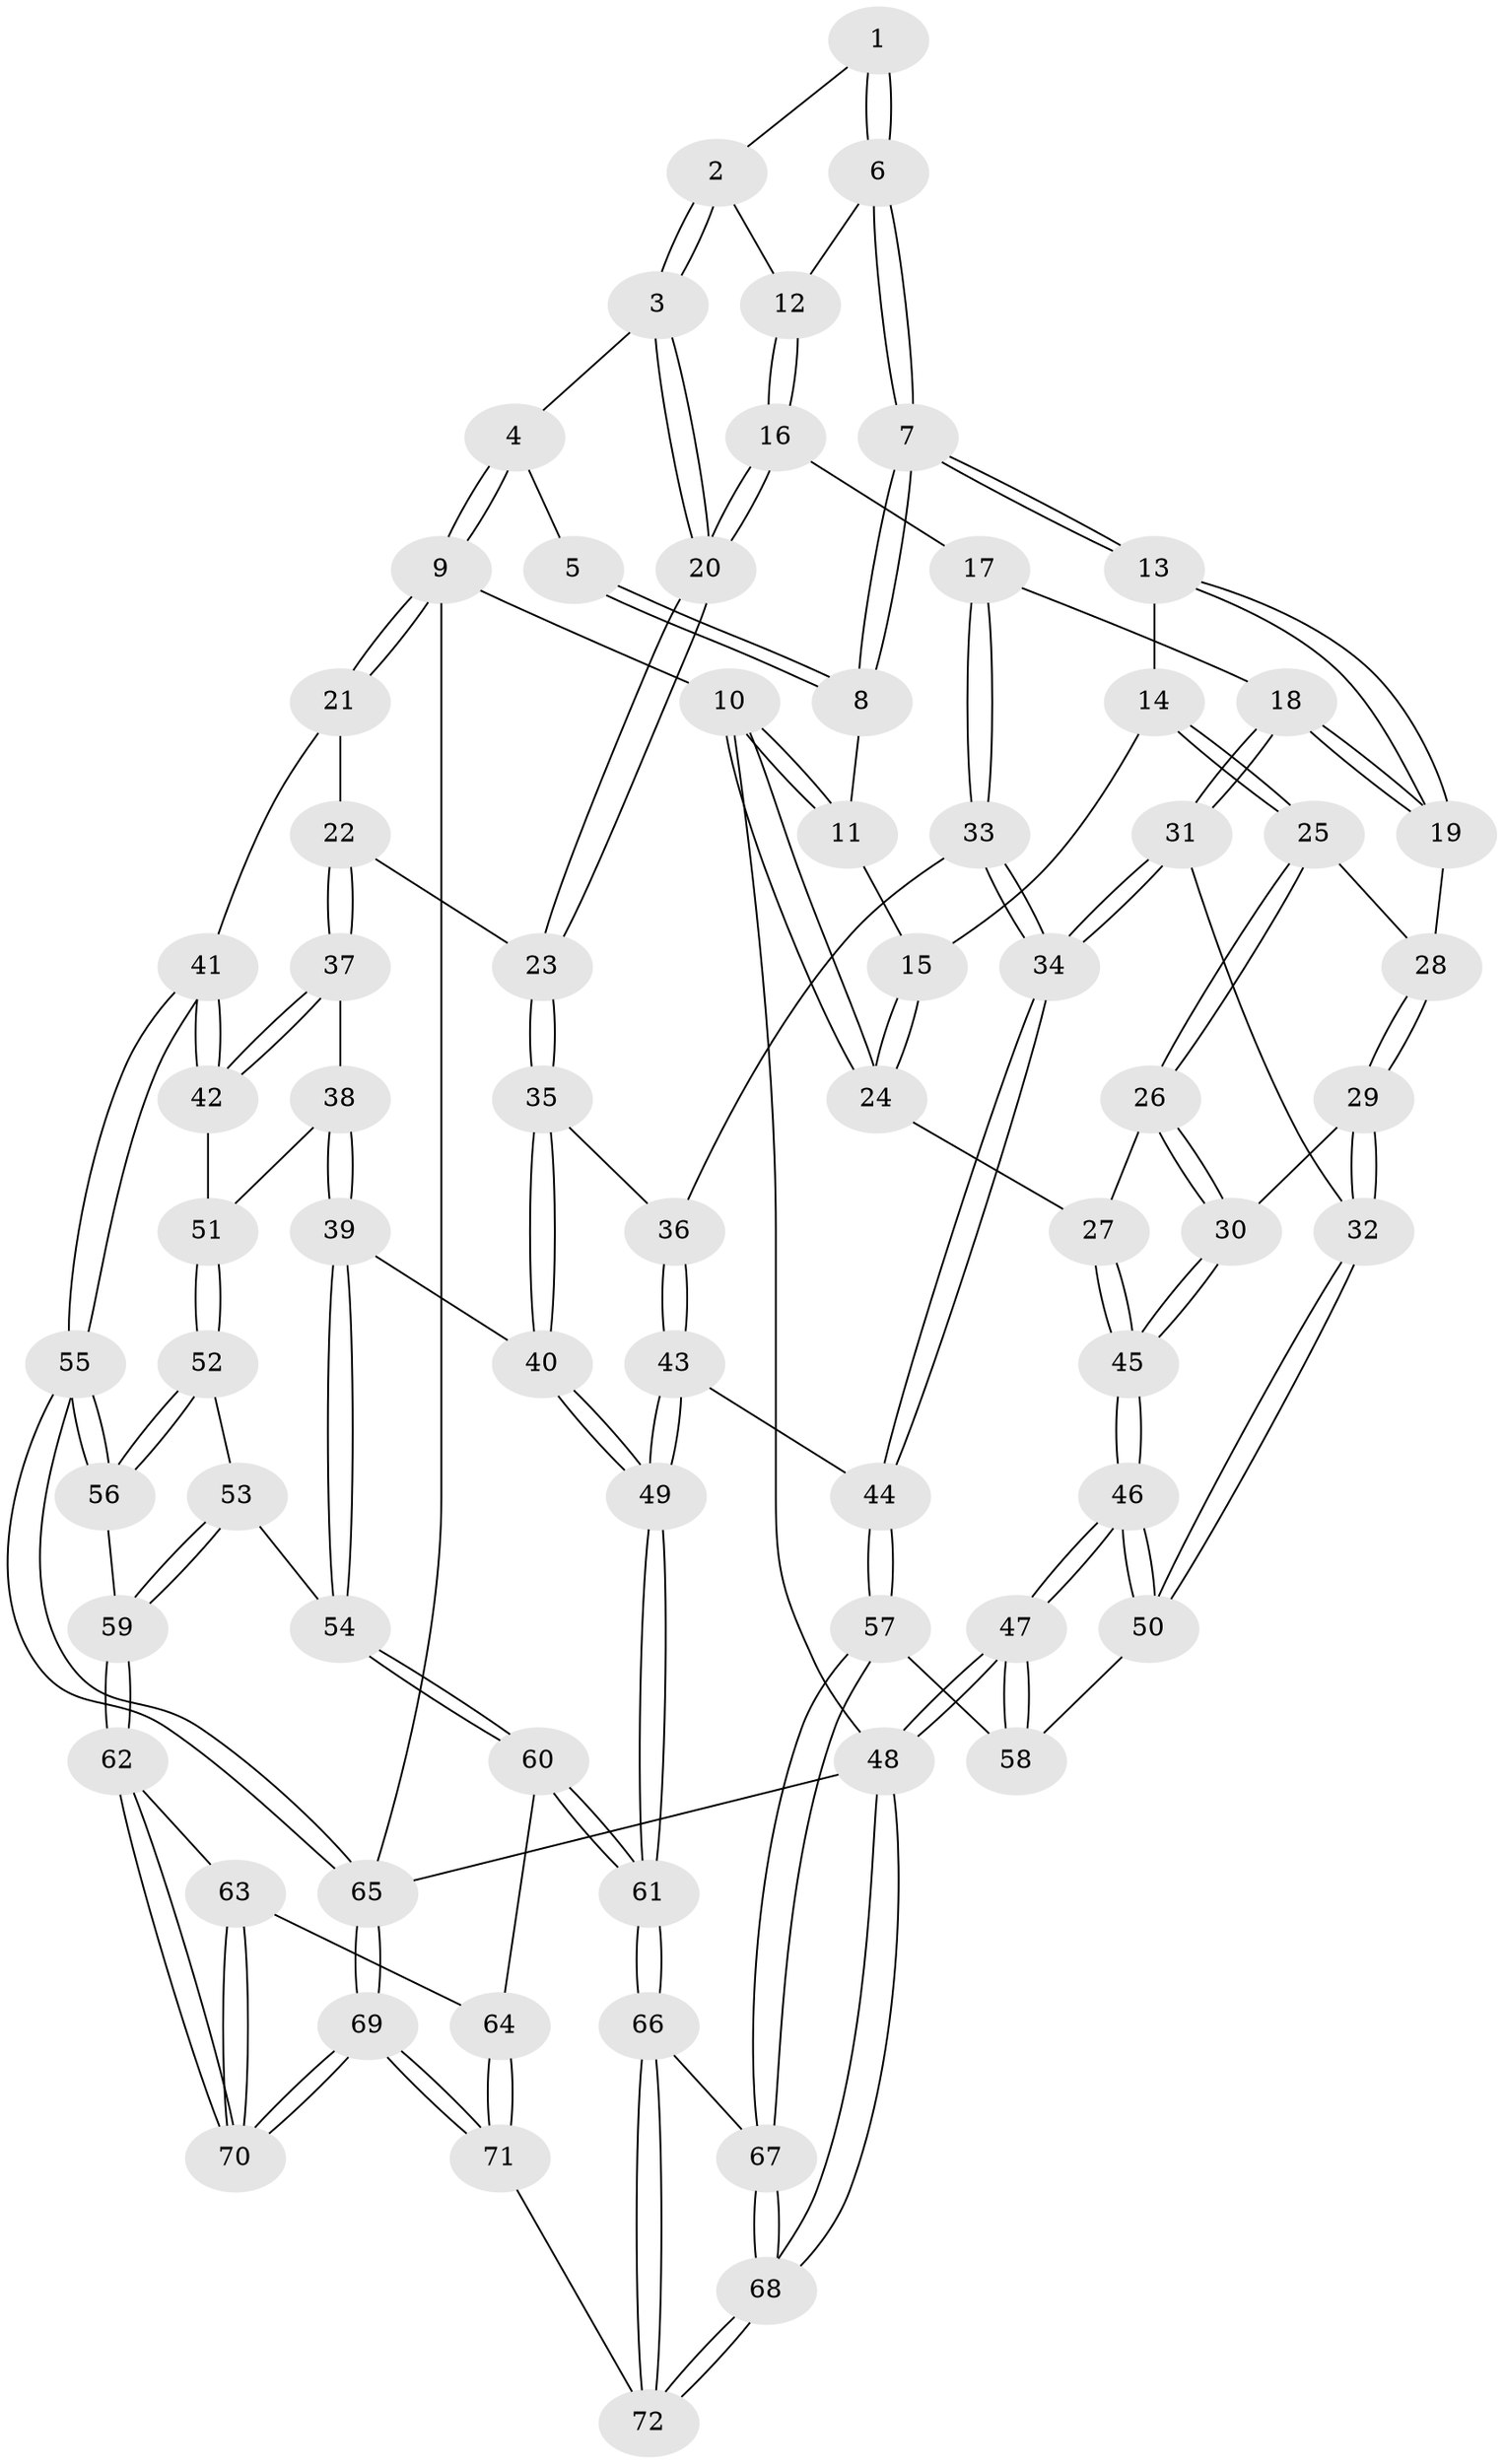 // Generated by graph-tools (version 1.1) at 2025/01/03/09/25 05:01:58]
// undirected, 72 vertices, 177 edges
graph export_dot {
graph [start="1"]
  node [color=gray90,style=filled];
  1 [pos="+0.4942946878991391+0"];
  2 [pos="+0.5545584617985801+0.06282105548135296"];
  3 [pos="+0.751620567545892+0.10988954942574554"];
  4 [pos="+0.8554606402553135+0"];
  5 [pos="+0.4900096236232037+0"];
  6 [pos="+0.4182647044340496+0.08879921755716838"];
  7 [pos="+0.2780062300542126+0.11273391418299558"];
  8 [pos="+0.1197979016587094+0"];
  9 [pos="+1+0"];
  10 [pos="+0+0"];
  11 [pos="+0+0"];
  12 [pos="+0.4909914759413448+0.11955157583019341"];
  13 [pos="+0.2669448426558701+0.1955300827728877"];
  14 [pos="+0.13435683498069476+0.22448748808830227"];
  15 [pos="+0.11747529312454481+0.2173230547392063"];
  16 [pos="+0.5356743225054028+0.33809770317918153"];
  17 [pos="+0.4884519823901451+0.35531356319152996"];
  18 [pos="+0.38410298429745143+0.3402551468972358"];
  19 [pos="+0.34459926519839273+0.32937179689412266"];
  20 [pos="+0.7793205937740566+0.33986515306251214"];
  21 [pos="+1+0.29459278205119693"];
  22 [pos="+0.7801304396249287+0.3403396335283725"];
  23 [pos="+0.7796263625139462+0.34012195457575284"];
  24 [pos="+0+0.1730905583099132"];
  25 [pos="+0.09314131119237298+0.34017059661360183"];
  26 [pos="+0.011652546093516153+0.42593559488622107"];
  27 [pos="+0+0.3844004624392884"];
  28 [pos="+0.29835750885930074+0.3709439412933212"];
  29 [pos="+0.1723697700816251+0.5403977818242414"];
  30 [pos="+0.15537296695365493+0.5373945122541198"];
  31 [pos="+0.33564321849360623+0.6361684398007434"];
  32 [pos="+0.20727645517823537+0.5874809302476071"];
  33 [pos="+0.4793342826199419+0.4448743406971677"];
  34 [pos="+0.3670116179608049+0.6551677053526181"];
  35 [pos="+0.627229069835501+0.5966086554691775"];
  36 [pos="+0.5344718135508049+0.5975416983829966"];
  37 [pos="+0.8291533002840306+0.5238651206638493"];
  38 [pos="+0.8352818377633864+0.5654913657841721"];
  39 [pos="+0.7272373718341788+0.7051807151900705"];
  40 [pos="+0.6477976765102698+0.6894970111596871"];
  41 [pos="+1+0.605145669609876"];
  42 [pos="+1+0.6012210725222028"];
  43 [pos="+0.4181383787448648+0.7223868541812893"];
  44 [pos="+0.4128829273325636+0.7204099450292469"];
  45 [pos="+0+0.9027005758762718"];
  46 [pos="+0+0.9790974842947802"];
  47 [pos="+0+1"];
  48 [pos="+0+1"];
  49 [pos="+0.5176899202754759+0.8163701595651124"];
  50 [pos="+0.17956727434985617+0.6902506948904995"];
  51 [pos="+0.880217010518626+0.627866244111833"];
  52 [pos="+0.8995459021833778+0.6858092170186181"];
  53 [pos="+0.7595684747584732+0.728007614957683"];
  54 [pos="+0.7314228321241921+0.7130257998911814"];
  55 [pos="+1+0.8400690942186864"];
  56 [pos="+0.9409378283471878+0.7772692627096823"];
  57 [pos="+0.27810289483141465+0.8209846457722811"];
  58 [pos="+0.22090054618750854+0.8033921071705689"];
  59 [pos="+0.8752374705129028+0.8169283931618014"];
  60 [pos="+0.7149725472539527+0.8428867113374907"];
  61 [pos="+0.5269555935878786+0.8458642799714083"];
  62 [pos="+0.8744386672738145+0.8179414296026289"];
  63 [pos="+0.8220611529027126+0.8742687869614116"];
  64 [pos="+0.7940004074863204+0.8949793606292821"];
  65 [pos="+1+1"];
  66 [pos="+0.5045507054343452+1"];
  67 [pos="+0.2782914770283226+0.8237963728076291"];
  68 [pos="+0.23065329094509332+1"];
  69 [pos="+1+1"];
  70 [pos="+0.9525902542272849+0.9756489558101785"];
  71 [pos="+0.7287100297175441+1"];
  72 [pos="+0.49761633474132544+1"];
  1 -- 2;
  1 -- 6;
  1 -- 6;
  2 -- 3;
  2 -- 3;
  2 -- 12;
  3 -- 4;
  3 -- 20;
  3 -- 20;
  4 -- 5;
  4 -- 9;
  4 -- 9;
  5 -- 8;
  5 -- 8;
  6 -- 7;
  6 -- 7;
  6 -- 12;
  7 -- 8;
  7 -- 8;
  7 -- 13;
  7 -- 13;
  8 -- 11;
  9 -- 10;
  9 -- 21;
  9 -- 21;
  9 -- 65;
  10 -- 11;
  10 -- 11;
  10 -- 24;
  10 -- 24;
  10 -- 48;
  11 -- 15;
  12 -- 16;
  12 -- 16;
  13 -- 14;
  13 -- 19;
  13 -- 19;
  14 -- 15;
  14 -- 25;
  14 -- 25;
  15 -- 24;
  15 -- 24;
  16 -- 17;
  16 -- 20;
  16 -- 20;
  17 -- 18;
  17 -- 33;
  17 -- 33;
  18 -- 19;
  18 -- 19;
  18 -- 31;
  18 -- 31;
  19 -- 28;
  20 -- 23;
  20 -- 23;
  21 -- 22;
  21 -- 41;
  22 -- 23;
  22 -- 37;
  22 -- 37;
  23 -- 35;
  23 -- 35;
  24 -- 27;
  25 -- 26;
  25 -- 26;
  25 -- 28;
  26 -- 27;
  26 -- 30;
  26 -- 30;
  27 -- 45;
  27 -- 45;
  28 -- 29;
  28 -- 29;
  29 -- 30;
  29 -- 32;
  29 -- 32;
  30 -- 45;
  30 -- 45;
  31 -- 32;
  31 -- 34;
  31 -- 34;
  32 -- 50;
  32 -- 50;
  33 -- 34;
  33 -- 34;
  33 -- 36;
  34 -- 44;
  34 -- 44;
  35 -- 36;
  35 -- 40;
  35 -- 40;
  36 -- 43;
  36 -- 43;
  37 -- 38;
  37 -- 42;
  37 -- 42;
  38 -- 39;
  38 -- 39;
  38 -- 51;
  39 -- 40;
  39 -- 54;
  39 -- 54;
  40 -- 49;
  40 -- 49;
  41 -- 42;
  41 -- 42;
  41 -- 55;
  41 -- 55;
  42 -- 51;
  43 -- 44;
  43 -- 49;
  43 -- 49;
  44 -- 57;
  44 -- 57;
  45 -- 46;
  45 -- 46;
  46 -- 47;
  46 -- 47;
  46 -- 50;
  46 -- 50;
  47 -- 48;
  47 -- 48;
  47 -- 58;
  47 -- 58;
  48 -- 68;
  48 -- 68;
  48 -- 65;
  49 -- 61;
  49 -- 61;
  50 -- 58;
  51 -- 52;
  51 -- 52;
  52 -- 53;
  52 -- 56;
  52 -- 56;
  53 -- 54;
  53 -- 59;
  53 -- 59;
  54 -- 60;
  54 -- 60;
  55 -- 56;
  55 -- 56;
  55 -- 65;
  55 -- 65;
  56 -- 59;
  57 -- 58;
  57 -- 67;
  57 -- 67;
  59 -- 62;
  59 -- 62;
  60 -- 61;
  60 -- 61;
  60 -- 64;
  61 -- 66;
  61 -- 66;
  62 -- 63;
  62 -- 70;
  62 -- 70;
  63 -- 64;
  63 -- 70;
  63 -- 70;
  64 -- 71;
  64 -- 71;
  65 -- 69;
  65 -- 69;
  66 -- 67;
  66 -- 72;
  66 -- 72;
  67 -- 68;
  67 -- 68;
  68 -- 72;
  68 -- 72;
  69 -- 70;
  69 -- 70;
  69 -- 71;
  69 -- 71;
  71 -- 72;
}
